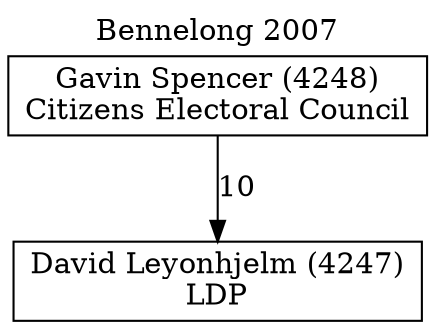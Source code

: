 // House preference flow
digraph "David Leyonhjelm (4247)_Bennelong_2007" {
	graph [label="Bennelong 2007" labelloc=t mclimit=10]
	node [shape=box]
	"David Leyonhjelm (4247)" [label="David Leyonhjelm (4247)
LDP"]
	"Gavin Spencer (4248)" [label="Gavin Spencer (4248)
Citizens Electoral Council"]
	"Gavin Spencer (4248)" -> "David Leyonhjelm (4247)" [label=10]
}
